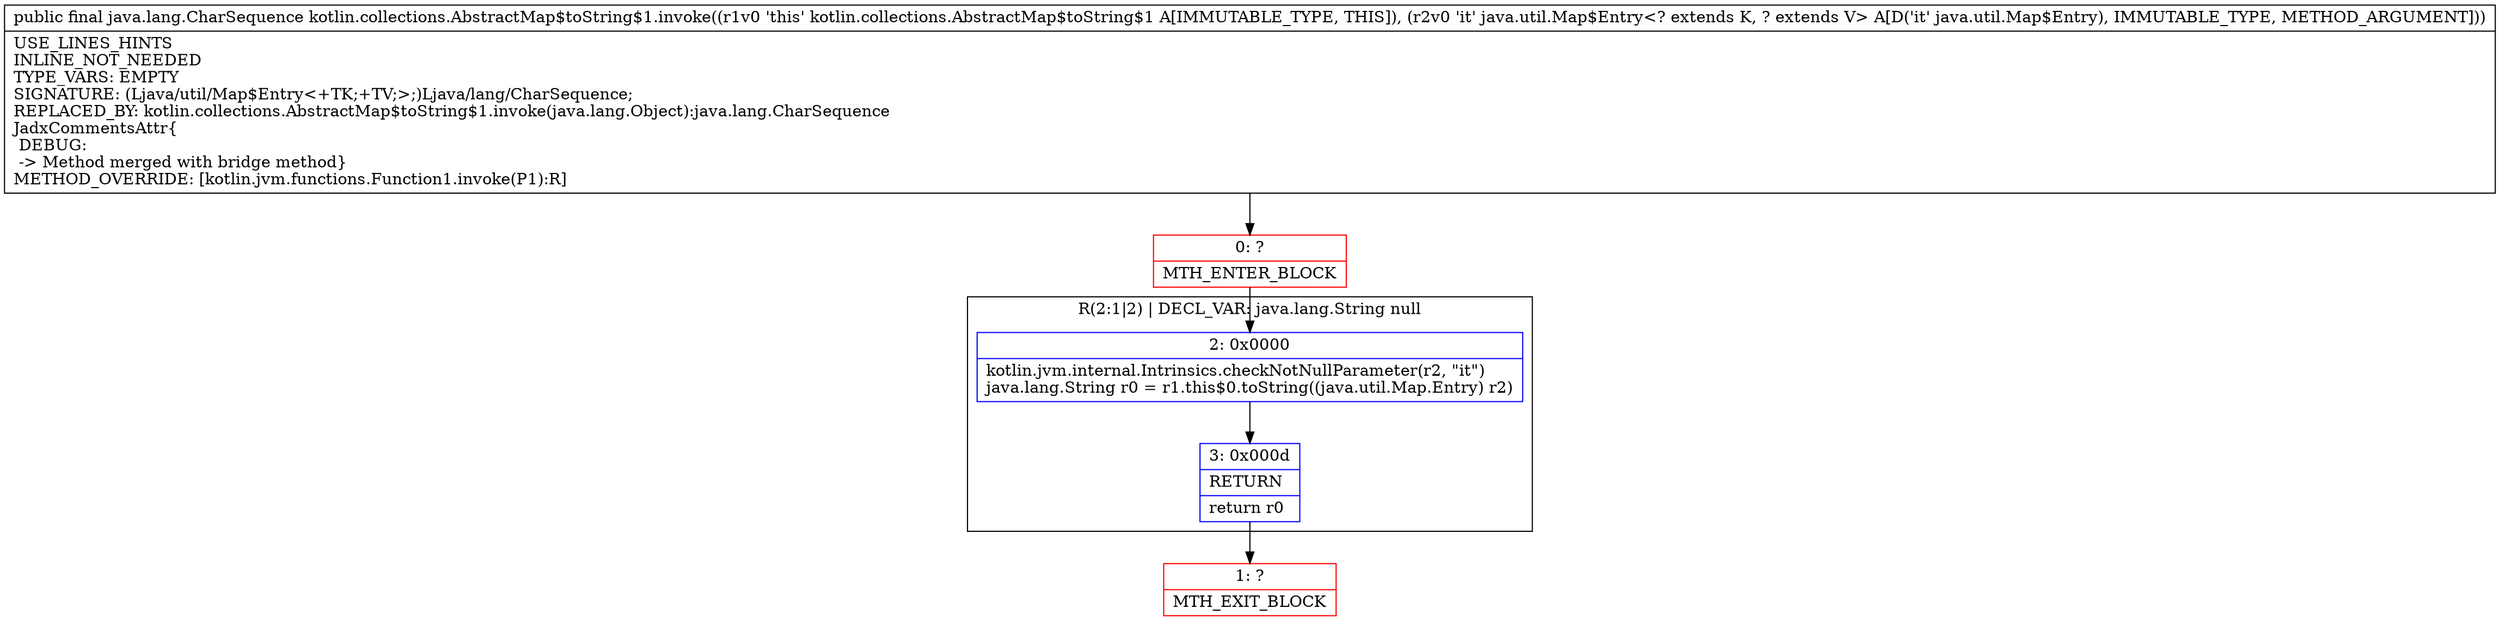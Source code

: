 digraph "CFG forkotlin.collections.AbstractMap$toString$1.invoke(Ljava\/util\/Map$Entry;)Ljava\/lang\/CharSequence;" {
subgraph cluster_Region_155725611 {
label = "R(2:1|2) | DECL_VAR: java.lang.String null\l";
node [shape=record,color=blue];
Node_2 [shape=record,label="{2\:\ 0x0000|kotlin.jvm.internal.Intrinsics.checkNotNullParameter(r2, \"it\")\ljava.lang.String r0 = r1.this$0.toString((java.util.Map.Entry) r2)\l}"];
Node_3 [shape=record,label="{3\:\ 0x000d|RETURN\l|return r0\l}"];
}
Node_0 [shape=record,color=red,label="{0\:\ ?|MTH_ENTER_BLOCK\l}"];
Node_1 [shape=record,color=red,label="{1\:\ ?|MTH_EXIT_BLOCK\l}"];
MethodNode[shape=record,label="{public final java.lang.CharSequence kotlin.collections.AbstractMap$toString$1.invoke((r1v0 'this' kotlin.collections.AbstractMap$toString$1 A[IMMUTABLE_TYPE, THIS]), (r2v0 'it' java.util.Map$Entry\<? extends K, ? extends V\> A[D('it' java.util.Map$Entry), IMMUTABLE_TYPE, METHOD_ARGUMENT]))  | USE_LINES_HINTS\lINLINE_NOT_NEEDED\lTYPE_VARS: EMPTY\lSIGNATURE: (Ljava\/util\/Map$Entry\<+TK;+TV;\>;)Ljava\/lang\/CharSequence;\lREPLACED_BY: kotlin.collections.AbstractMap$toString$1.invoke(java.lang.Object):java.lang.CharSequence\lJadxCommentsAttr\{\l DEBUG: \l \-\> Method merged with bridge method\}\lMETHOD_OVERRIDE: [kotlin.jvm.functions.Function1.invoke(P1):R]\l}"];
MethodNode -> Node_0;Node_2 -> Node_3;
Node_3 -> Node_1;
Node_0 -> Node_2;
}

